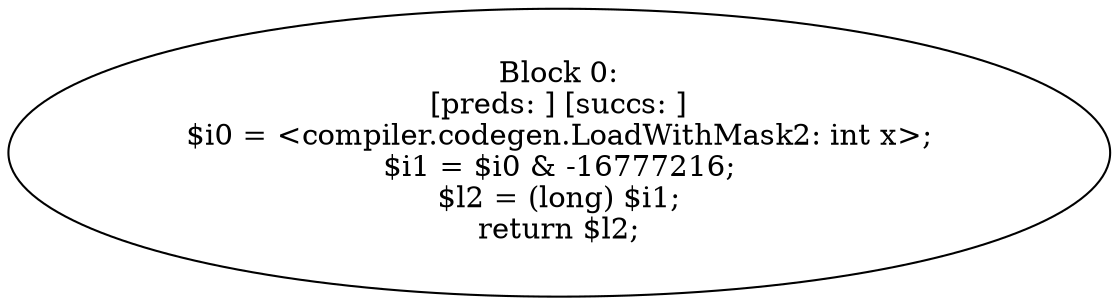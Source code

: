 digraph "unitGraph" {
    "Block 0:
[preds: ] [succs: ]
$i0 = <compiler.codegen.LoadWithMask2: int x>;
$i1 = $i0 & -16777216;
$l2 = (long) $i1;
return $l2;
"
}
